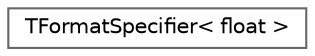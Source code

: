 digraph "Graphical Class Hierarchy"
{
 // INTERACTIVE_SVG=YES
 // LATEX_PDF_SIZE
  bgcolor="transparent";
  edge [fontname=Helvetica,fontsize=10,labelfontname=Helvetica,labelfontsize=10];
  node [fontname=Helvetica,fontsize=10,shape=box,height=0.2,width=0.4];
  rankdir="LR";
  Node0 [id="Node000000",label="TFormatSpecifier\< float \>",height=0.2,width=0.4,color="grey40", fillcolor="white", style="filled",URL="$d0/dc5/structTFormatSpecifier_3_01float_01_4.html",tooltip=" "];
}
